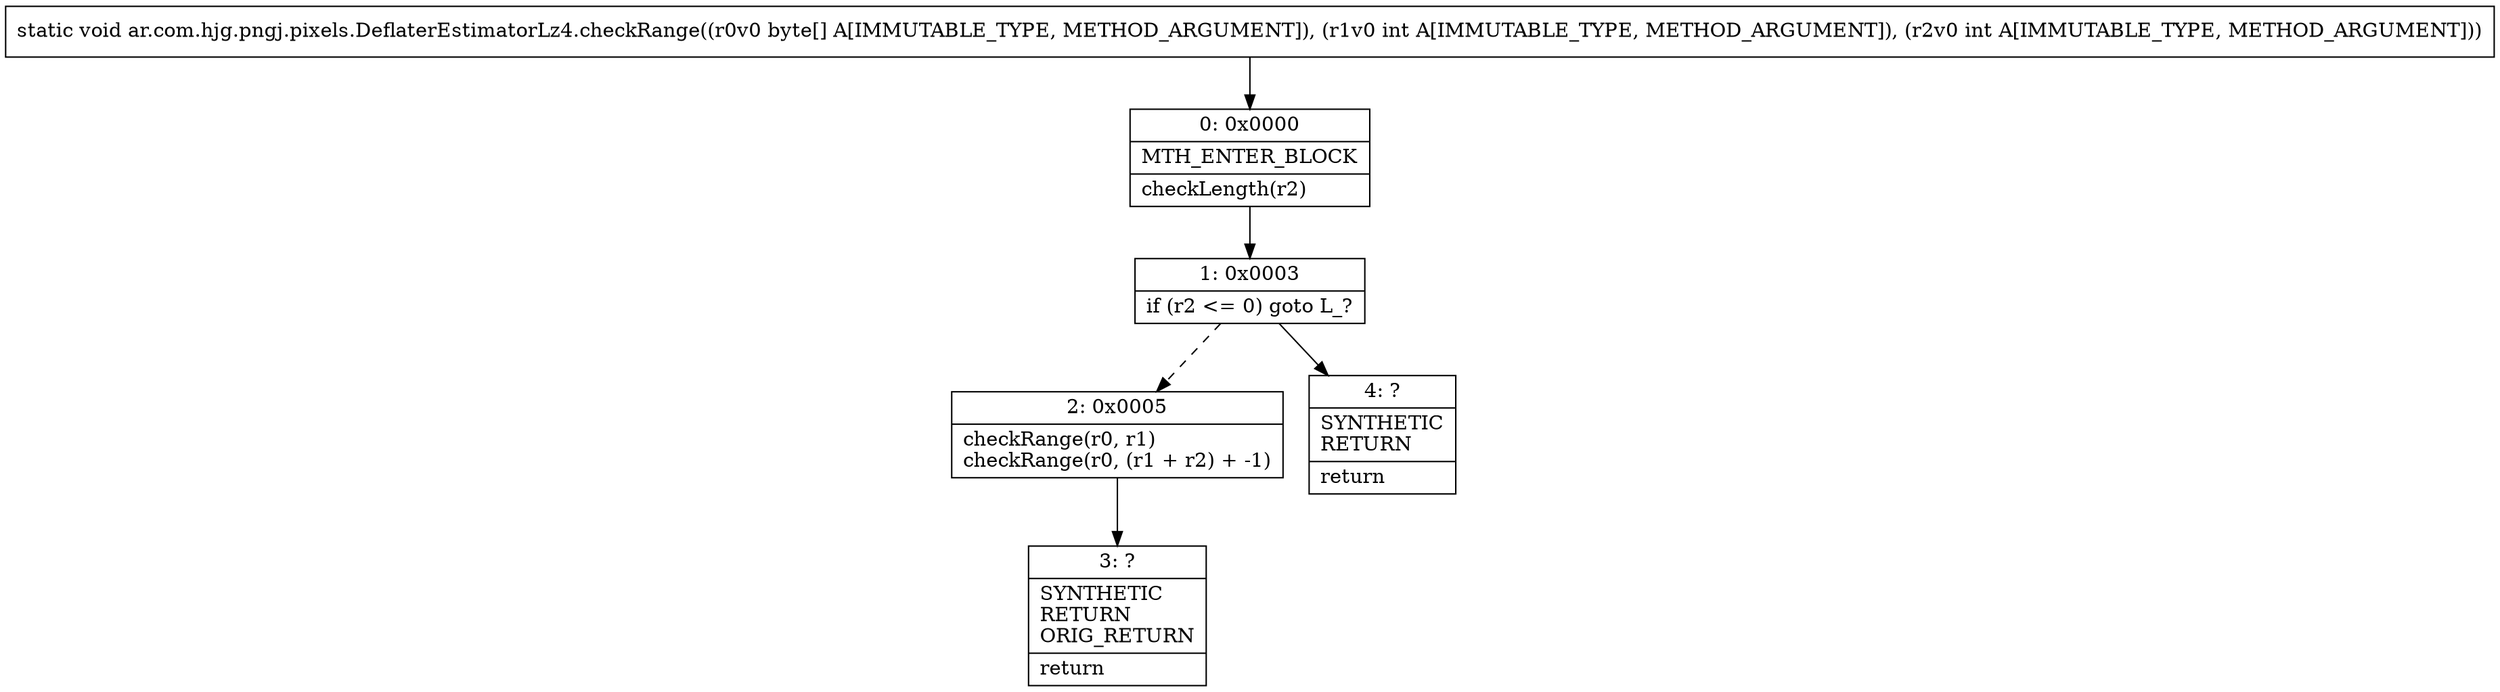 digraph "CFG forar.com.hjg.pngj.pixels.DeflaterEstimatorLz4.checkRange([BII)V" {
Node_0 [shape=record,label="{0\:\ 0x0000|MTH_ENTER_BLOCK\l|checkLength(r2)\l}"];
Node_1 [shape=record,label="{1\:\ 0x0003|if (r2 \<= 0) goto L_?\l}"];
Node_2 [shape=record,label="{2\:\ 0x0005|checkRange(r0, r1)\lcheckRange(r0, (r1 + r2) + \-1)\l}"];
Node_3 [shape=record,label="{3\:\ ?|SYNTHETIC\lRETURN\lORIG_RETURN\l|return\l}"];
Node_4 [shape=record,label="{4\:\ ?|SYNTHETIC\lRETURN\l|return\l}"];
MethodNode[shape=record,label="{static void ar.com.hjg.pngj.pixels.DeflaterEstimatorLz4.checkRange((r0v0 byte[] A[IMMUTABLE_TYPE, METHOD_ARGUMENT]), (r1v0 int A[IMMUTABLE_TYPE, METHOD_ARGUMENT]), (r2v0 int A[IMMUTABLE_TYPE, METHOD_ARGUMENT])) }"];
MethodNode -> Node_0;
Node_0 -> Node_1;
Node_1 -> Node_2[style=dashed];
Node_1 -> Node_4;
Node_2 -> Node_3;
}

